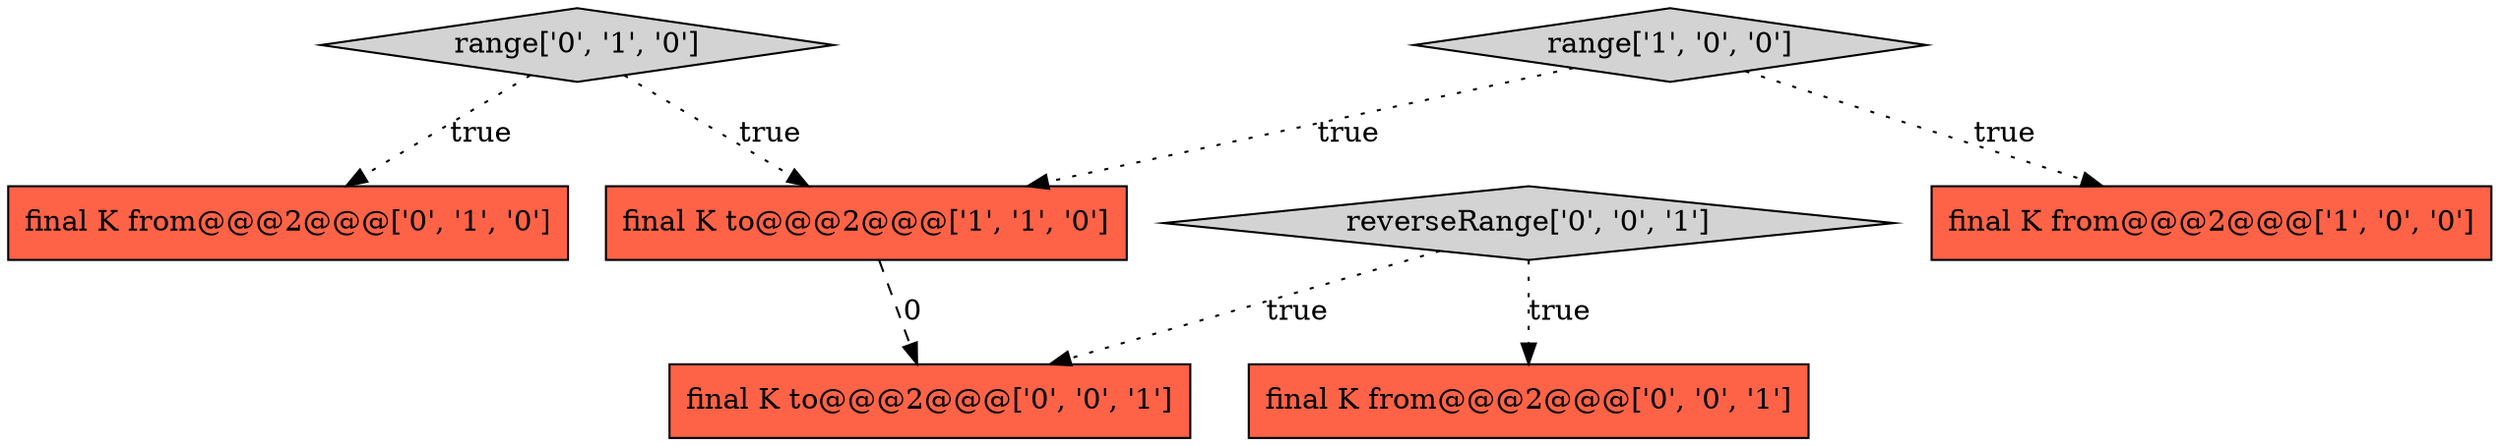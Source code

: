 digraph {
3 [style = filled, label = "range['0', '1', '0']", fillcolor = lightgray, shape = diamond image = "AAA0AAABBB2BBB"];
1 [style = filled, label = "range['1', '0', '0']", fillcolor = lightgray, shape = diamond image = "AAA0AAABBB1BBB"];
4 [style = filled, label = "final K from@@@2@@@['0', '1', '0']", fillcolor = tomato, shape = box image = "AAA0AAABBB2BBB"];
7 [style = filled, label = "final K to@@@2@@@['0', '0', '1']", fillcolor = tomato, shape = box image = "AAA0AAABBB3BBB"];
5 [style = filled, label = "reverseRange['0', '0', '1']", fillcolor = lightgray, shape = diamond image = "AAA0AAABBB3BBB"];
2 [style = filled, label = "final K to@@@2@@@['1', '1', '0']", fillcolor = tomato, shape = box image = "AAA0AAABBB1BBB"];
0 [style = filled, label = "final K from@@@2@@@['1', '0', '0']", fillcolor = tomato, shape = box image = "AAA0AAABBB1BBB"];
6 [style = filled, label = "final K from@@@2@@@['0', '0', '1']", fillcolor = tomato, shape = box image = "AAA0AAABBB3BBB"];
5->6 [style = dotted, label="true"];
3->4 [style = dotted, label="true"];
1->0 [style = dotted, label="true"];
1->2 [style = dotted, label="true"];
2->7 [style = dashed, label="0"];
5->7 [style = dotted, label="true"];
3->2 [style = dotted, label="true"];
}
